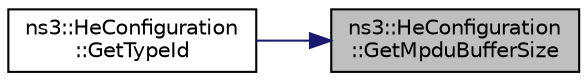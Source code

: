 digraph "ns3::HeConfiguration::GetMpduBufferSize"
{
 // LATEX_PDF_SIZE
  edge [fontname="Helvetica",fontsize="10",labelfontname="Helvetica",labelfontsize="10"];
  node [fontname="Helvetica",fontsize="10",shape=record];
  rankdir="RL";
  Node1 [label="ns3::HeConfiguration\l::GetMpduBufferSize",height=0.2,width=0.4,color="black", fillcolor="grey75", style="filled", fontcolor="black",tooltip=" "];
  Node1 -> Node2 [dir="back",color="midnightblue",fontsize="10",style="solid",fontname="Helvetica"];
  Node2 [label="ns3::HeConfiguration\l::GetTypeId",height=0.2,width=0.4,color="black", fillcolor="white", style="filled",URL="$classns3_1_1_he_configuration.html#a1a13452c4549d2d6dcc5a89590f28826",tooltip="Get the type ID."];
}
